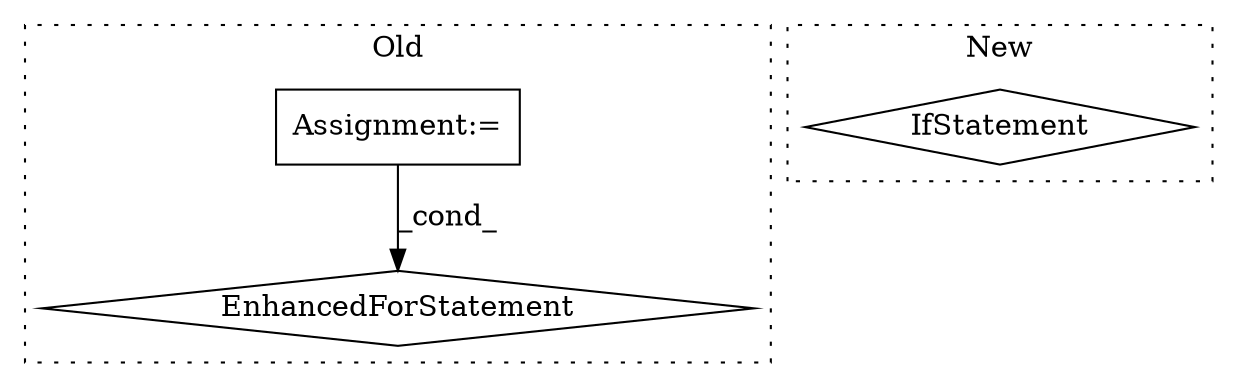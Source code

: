 digraph G {
subgraph cluster0 {
1 [label="EnhancedForStatement" a="70" s="4390,4466" l="57,2" shape="diamond"];
3 [label="Assignment:=" a="7" s="4331" l="49" shape="box"];
label = "Old";
style="dotted";
}
subgraph cluster1 {
2 [label="IfStatement" a="25" s="5151,5170" l="4,2" shape="diamond"];
label = "New";
style="dotted";
}
3 -> 1 [label="_cond_"];
}